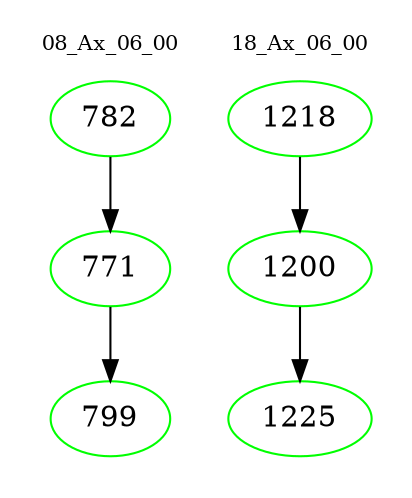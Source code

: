 digraph{
subgraph cluster_0 {
color = white
label = "08_Ax_06_00";
fontsize=10;
T0_782 [label="782", color="green"]
T0_782 -> T0_771 [color="black"]
T0_771 [label="771", color="green"]
T0_771 -> T0_799 [color="black"]
T0_799 [label="799", color="green"]
}
subgraph cluster_1 {
color = white
label = "18_Ax_06_00";
fontsize=10;
T1_1218 [label="1218", color="green"]
T1_1218 -> T1_1200 [color="black"]
T1_1200 [label="1200", color="green"]
T1_1200 -> T1_1225 [color="black"]
T1_1225 [label="1225", color="green"]
}
}
